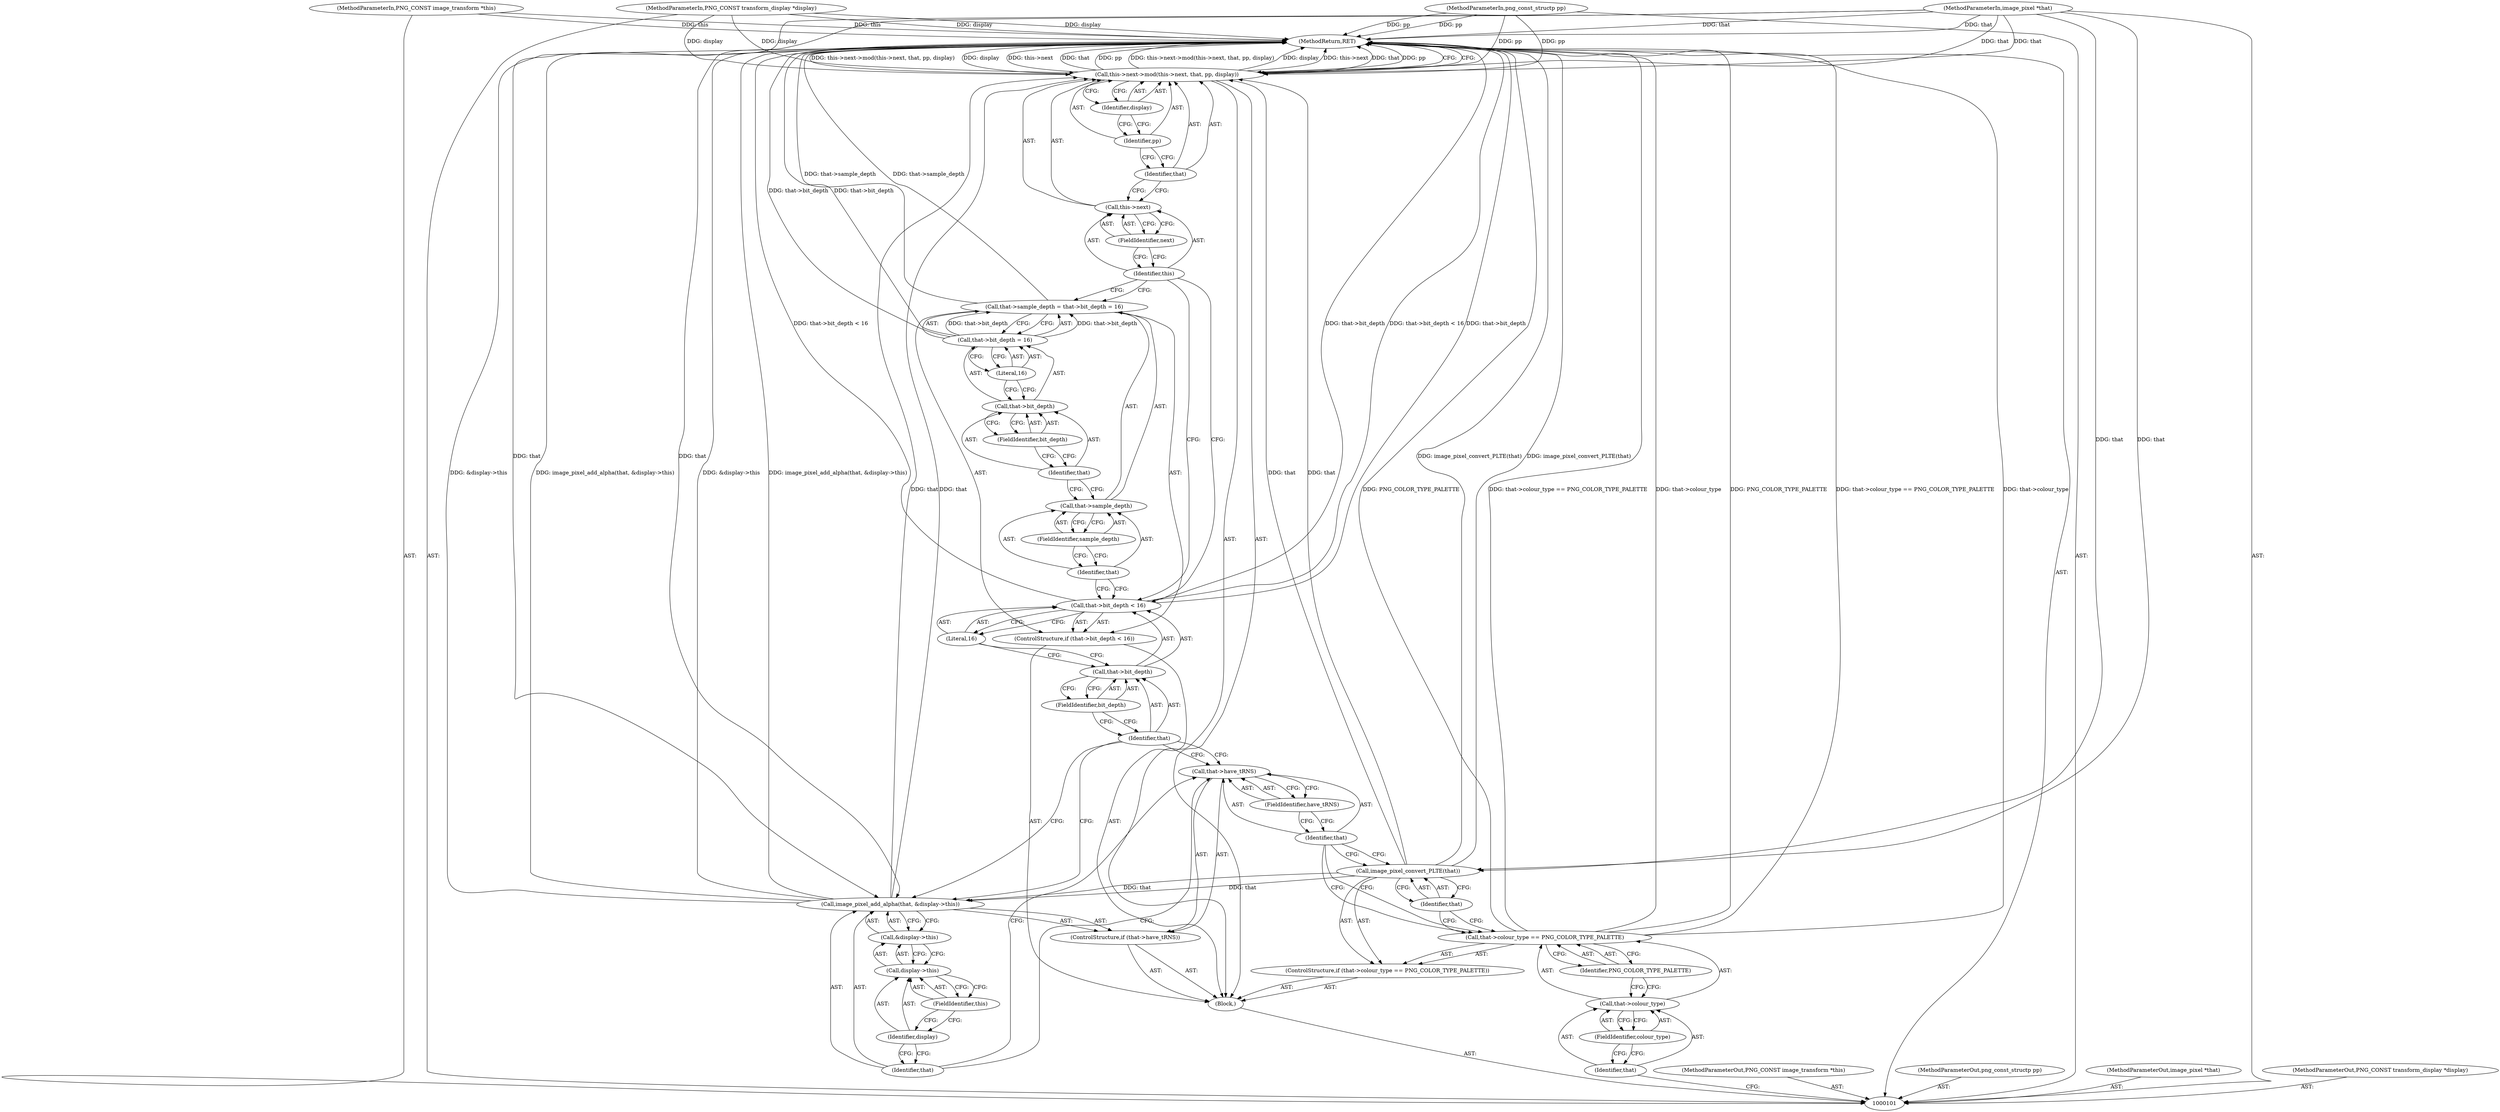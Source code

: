 digraph "1_Android_9d4853418ab2f754c2b63e091c29c5529b8b86ca_61" {
"1000147" [label="(MethodReturn,RET)"];
"1000102" [label="(MethodParameterIn,PNG_CONST image_transform *this)"];
"1000196" [label="(MethodParameterOut,PNG_CONST image_transform *this)"];
"1000114" [label="(Identifier,that)"];
"1000113" [label="(Call,image_pixel_convert_PLTE(that))"];
"1000118" [label="(FieldIdentifier,have_tRNS)"];
"1000115" [label="(ControlStructure,if (that->have_tRNS))"];
"1000116" [label="(Call,that->have_tRNS)"];
"1000117" [label="(Identifier,that)"];
"1000120" [label="(Identifier,that)"];
"1000121" [label="(Call,&display->this)"];
"1000122" [label="(Call,display->this)"];
"1000123" [label="(Identifier,display)"];
"1000124" [label="(FieldIdentifier,this)"];
"1000119" [label="(Call,image_pixel_add_alpha(that, &display->this))"];
"1000129" [label="(FieldIdentifier,bit_depth)"];
"1000130" [label="(Literal,16)"];
"1000125" [label="(ControlStructure,if (that->bit_depth < 16))"];
"1000126" [label="(Call,that->bit_depth < 16)"];
"1000127" [label="(Call,that->bit_depth)"];
"1000128" [label="(Identifier,that)"];
"1000134" [label="(FieldIdentifier,sample_depth)"];
"1000135" [label="(Call,that->bit_depth = 16)"];
"1000136" [label="(Call,that->bit_depth)"];
"1000137" [label="(Identifier,that)"];
"1000138" [label="(FieldIdentifier,bit_depth)"];
"1000139" [label="(Literal,16)"];
"1000131" [label="(Call,that->sample_depth = that->bit_depth = 16)"];
"1000132" [label="(Call,that->sample_depth)"];
"1000133" [label="(Identifier,that)"];
"1000140" [label="(Call,this->next->mod(this->next, that, pp, display))"];
"1000141" [label="(Call,this->next)"];
"1000142" [label="(Identifier,this)"];
"1000143" [label="(FieldIdentifier,next)"];
"1000144" [label="(Identifier,that)"];
"1000145" [label="(Identifier,pp)"];
"1000146" [label="(Identifier,display)"];
"1000104" [label="(MethodParameterIn,png_const_structp pp)"];
"1000198" [label="(MethodParameterOut,png_const_structp pp)"];
"1000103" [label="(MethodParameterIn,image_pixel *that)"];
"1000197" [label="(MethodParameterOut,image_pixel *that)"];
"1000105" [label="(MethodParameterIn,PNG_CONST transform_display *display)"];
"1000199" [label="(MethodParameterOut,PNG_CONST transform_display *display)"];
"1000106" [label="(Block,)"];
"1000107" [label="(ControlStructure,if (that->colour_type == PNG_COLOR_TYPE_PALETTE))"];
"1000111" [label="(FieldIdentifier,colour_type)"];
"1000112" [label="(Identifier,PNG_COLOR_TYPE_PALETTE)"];
"1000108" [label="(Call,that->colour_type == PNG_COLOR_TYPE_PALETTE)"];
"1000109" [label="(Call,that->colour_type)"];
"1000110" [label="(Identifier,that)"];
"1000147" -> "1000101"  [label="AST: "];
"1000147" -> "1000140"  [label="CFG: "];
"1000126" -> "1000147"  [label="DDG: that->bit_depth < 16"];
"1000126" -> "1000147"  [label="DDG: that->bit_depth"];
"1000108" -> "1000147"  [label="DDG: that->colour_type == PNG_COLOR_TYPE_PALETTE"];
"1000108" -> "1000147"  [label="DDG: that->colour_type"];
"1000108" -> "1000147"  [label="DDG: PNG_COLOR_TYPE_PALETTE"];
"1000104" -> "1000147"  [label="DDG: pp"];
"1000105" -> "1000147"  [label="DDG: display"];
"1000140" -> "1000147"  [label="DDG: this->next->mod(this->next, that, pp, display)"];
"1000140" -> "1000147"  [label="DDG: display"];
"1000140" -> "1000147"  [label="DDG: this->next"];
"1000140" -> "1000147"  [label="DDG: that"];
"1000140" -> "1000147"  [label="DDG: pp"];
"1000119" -> "1000147"  [label="DDG: &display->this"];
"1000119" -> "1000147"  [label="DDG: image_pixel_add_alpha(that, &display->this)"];
"1000131" -> "1000147"  [label="DDG: that->sample_depth"];
"1000103" -> "1000147"  [label="DDG: that"];
"1000102" -> "1000147"  [label="DDG: this"];
"1000113" -> "1000147"  [label="DDG: image_pixel_convert_PLTE(that)"];
"1000135" -> "1000147"  [label="DDG: that->bit_depth"];
"1000102" -> "1000101"  [label="AST: "];
"1000102" -> "1000147"  [label="DDG: this"];
"1000196" -> "1000101"  [label="AST: "];
"1000114" -> "1000113"  [label="AST: "];
"1000114" -> "1000108"  [label="CFG: "];
"1000113" -> "1000114"  [label="CFG: "];
"1000113" -> "1000107"  [label="AST: "];
"1000113" -> "1000114"  [label="CFG: "];
"1000114" -> "1000113"  [label="AST: "];
"1000117" -> "1000113"  [label="CFG: "];
"1000113" -> "1000147"  [label="DDG: image_pixel_convert_PLTE(that)"];
"1000103" -> "1000113"  [label="DDG: that"];
"1000113" -> "1000119"  [label="DDG: that"];
"1000113" -> "1000140"  [label="DDG: that"];
"1000118" -> "1000116"  [label="AST: "];
"1000118" -> "1000117"  [label="CFG: "];
"1000116" -> "1000118"  [label="CFG: "];
"1000115" -> "1000106"  [label="AST: "];
"1000116" -> "1000115"  [label="AST: "];
"1000119" -> "1000115"  [label="AST: "];
"1000116" -> "1000115"  [label="AST: "];
"1000116" -> "1000118"  [label="CFG: "];
"1000117" -> "1000116"  [label="AST: "];
"1000118" -> "1000116"  [label="AST: "];
"1000120" -> "1000116"  [label="CFG: "];
"1000128" -> "1000116"  [label="CFG: "];
"1000117" -> "1000116"  [label="AST: "];
"1000117" -> "1000113"  [label="CFG: "];
"1000117" -> "1000108"  [label="CFG: "];
"1000118" -> "1000117"  [label="CFG: "];
"1000120" -> "1000119"  [label="AST: "];
"1000120" -> "1000116"  [label="CFG: "];
"1000123" -> "1000120"  [label="CFG: "];
"1000121" -> "1000119"  [label="AST: "];
"1000121" -> "1000122"  [label="CFG: "];
"1000122" -> "1000121"  [label="AST: "];
"1000119" -> "1000121"  [label="CFG: "];
"1000122" -> "1000121"  [label="AST: "];
"1000122" -> "1000124"  [label="CFG: "];
"1000123" -> "1000122"  [label="AST: "];
"1000124" -> "1000122"  [label="AST: "];
"1000121" -> "1000122"  [label="CFG: "];
"1000123" -> "1000122"  [label="AST: "];
"1000123" -> "1000120"  [label="CFG: "];
"1000124" -> "1000123"  [label="CFG: "];
"1000124" -> "1000122"  [label="AST: "];
"1000124" -> "1000123"  [label="CFG: "];
"1000122" -> "1000124"  [label="CFG: "];
"1000119" -> "1000115"  [label="AST: "];
"1000119" -> "1000121"  [label="CFG: "];
"1000120" -> "1000119"  [label="AST: "];
"1000121" -> "1000119"  [label="AST: "];
"1000128" -> "1000119"  [label="CFG: "];
"1000119" -> "1000147"  [label="DDG: &display->this"];
"1000119" -> "1000147"  [label="DDG: image_pixel_add_alpha(that, &display->this)"];
"1000113" -> "1000119"  [label="DDG: that"];
"1000103" -> "1000119"  [label="DDG: that"];
"1000119" -> "1000140"  [label="DDG: that"];
"1000129" -> "1000127"  [label="AST: "];
"1000129" -> "1000128"  [label="CFG: "];
"1000127" -> "1000129"  [label="CFG: "];
"1000130" -> "1000126"  [label="AST: "];
"1000130" -> "1000127"  [label="CFG: "];
"1000126" -> "1000130"  [label="CFG: "];
"1000125" -> "1000106"  [label="AST: "];
"1000126" -> "1000125"  [label="AST: "];
"1000131" -> "1000125"  [label="AST: "];
"1000126" -> "1000125"  [label="AST: "];
"1000126" -> "1000130"  [label="CFG: "];
"1000127" -> "1000126"  [label="AST: "];
"1000130" -> "1000126"  [label="AST: "];
"1000133" -> "1000126"  [label="CFG: "];
"1000142" -> "1000126"  [label="CFG: "];
"1000126" -> "1000147"  [label="DDG: that->bit_depth < 16"];
"1000126" -> "1000147"  [label="DDG: that->bit_depth"];
"1000127" -> "1000126"  [label="AST: "];
"1000127" -> "1000129"  [label="CFG: "];
"1000128" -> "1000127"  [label="AST: "];
"1000129" -> "1000127"  [label="AST: "];
"1000130" -> "1000127"  [label="CFG: "];
"1000128" -> "1000127"  [label="AST: "];
"1000128" -> "1000119"  [label="CFG: "];
"1000128" -> "1000116"  [label="CFG: "];
"1000129" -> "1000128"  [label="CFG: "];
"1000134" -> "1000132"  [label="AST: "];
"1000134" -> "1000133"  [label="CFG: "];
"1000132" -> "1000134"  [label="CFG: "];
"1000135" -> "1000131"  [label="AST: "];
"1000135" -> "1000139"  [label="CFG: "];
"1000136" -> "1000135"  [label="AST: "];
"1000139" -> "1000135"  [label="AST: "];
"1000131" -> "1000135"  [label="CFG: "];
"1000135" -> "1000147"  [label="DDG: that->bit_depth"];
"1000135" -> "1000131"  [label="DDG: that->bit_depth"];
"1000136" -> "1000135"  [label="AST: "];
"1000136" -> "1000138"  [label="CFG: "];
"1000137" -> "1000136"  [label="AST: "];
"1000138" -> "1000136"  [label="AST: "];
"1000139" -> "1000136"  [label="CFG: "];
"1000137" -> "1000136"  [label="AST: "];
"1000137" -> "1000132"  [label="CFG: "];
"1000138" -> "1000137"  [label="CFG: "];
"1000138" -> "1000136"  [label="AST: "];
"1000138" -> "1000137"  [label="CFG: "];
"1000136" -> "1000138"  [label="CFG: "];
"1000139" -> "1000135"  [label="AST: "];
"1000139" -> "1000136"  [label="CFG: "];
"1000135" -> "1000139"  [label="CFG: "];
"1000131" -> "1000125"  [label="AST: "];
"1000131" -> "1000135"  [label="CFG: "];
"1000132" -> "1000131"  [label="AST: "];
"1000135" -> "1000131"  [label="AST: "];
"1000142" -> "1000131"  [label="CFG: "];
"1000131" -> "1000147"  [label="DDG: that->sample_depth"];
"1000135" -> "1000131"  [label="DDG: that->bit_depth"];
"1000132" -> "1000131"  [label="AST: "];
"1000132" -> "1000134"  [label="CFG: "];
"1000133" -> "1000132"  [label="AST: "];
"1000134" -> "1000132"  [label="AST: "];
"1000137" -> "1000132"  [label="CFG: "];
"1000133" -> "1000132"  [label="AST: "];
"1000133" -> "1000126"  [label="CFG: "];
"1000134" -> "1000133"  [label="CFG: "];
"1000140" -> "1000106"  [label="AST: "];
"1000140" -> "1000146"  [label="CFG: "];
"1000141" -> "1000140"  [label="AST: "];
"1000144" -> "1000140"  [label="AST: "];
"1000145" -> "1000140"  [label="AST: "];
"1000146" -> "1000140"  [label="AST: "];
"1000147" -> "1000140"  [label="CFG: "];
"1000140" -> "1000147"  [label="DDG: this->next->mod(this->next, that, pp, display)"];
"1000140" -> "1000147"  [label="DDG: display"];
"1000140" -> "1000147"  [label="DDG: this->next"];
"1000140" -> "1000147"  [label="DDG: that"];
"1000140" -> "1000147"  [label="DDG: pp"];
"1000113" -> "1000140"  [label="DDG: that"];
"1000119" -> "1000140"  [label="DDG: that"];
"1000103" -> "1000140"  [label="DDG: that"];
"1000104" -> "1000140"  [label="DDG: pp"];
"1000105" -> "1000140"  [label="DDG: display"];
"1000141" -> "1000140"  [label="AST: "];
"1000141" -> "1000143"  [label="CFG: "];
"1000142" -> "1000141"  [label="AST: "];
"1000143" -> "1000141"  [label="AST: "];
"1000144" -> "1000141"  [label="CFG: "];
"1000142" -> "1000141"  [label="AST: "];
"1000142" -> "1000131"  [label="CFG: "];
"1000142" -> "1000126"  [label="CFG: "];
"1000143" -> "1000142"  [label="CFG: "];
"1000143" -> "1000141"  [label="AST: "];
"1000143" -> "1000142"  [label="CFG: "];
"1000141" -> "1000143"  [label="CFG: "];
"1000144" -> "1000140"  [label="AST: "];
"1000144" -> "1000141"  [label="CFG: "];
"1000145" -> "1000144"  [label="CFG: "];
"1000145" -> "1000140"  [label="AST: "];
"1000145" -> "1000144"  [label="CFG: "];
"1000146" -> "1000145"  [label="CFG: "];
"1000146" -> "1000140"  [label="AST: "];
"1000146" -> "1000145"  [label="CFG: "];
"1000140" -> "1000146"  [label="CFG: "];
"1000104" -> "1000101"  [label="AST: "];
"1000104" -> "1000147"  [label="DDG: pp"];
"1000104" -> "1000140"  [label="DDG: pp"];
"1000198" -> "1000101"  [label="AST: "];
"1000103" -> "1000101"  [label="AST: "];
"1000103" -> "1000147"  [label="DDG: that"];
"1000103" -> "1000113"  [label="DDG: that"];
"1000103" -> "1000119"  [label="DDG: that"];
"1000103" -> "1000140"  [label="DDG: that"];
"1000197" -> "1000101"  [label="AST: "];
"1000105" -> "1000101"  [label="AST: "];
"1000105" -> "1000147"  [label="DDG: display"];
"1000105" -> "1000140"  [label="DDG: display"];
"1000199" -> "1000101"  [label="AST: "];
"1000106" -> "1000101"  [label="AST: "];
"1000107" -> "1000106"  [label="AST: "];
"1000115" -> "1000106"  [label="AST: "];
"1000125" -> "1000106"  [label="AST: "];
"1000140" -> "1000106"  [label="AST: "];
"1000107" -> "1000106"  [label="AST: "];
"1000108" -> "1000107"  [label="AST: "];
"1000113" -> "1000107"  [label="AST: "];
"1000111" -> "1000109"  [label="AST: "];
"1000111" -> "1000110"  [label="CFG: "];
"1000109" -> "1000111"  [label="CFG: "];
"1000112" -> "1000108"  [label="AST: "];
"1000112" -> "1000109"  [label="CFG: "];
"1000108" -> "1000112"  [label="CFG: "];
"1000108" -> "1000107"  [label="AST: "];
"1000108" -> "1000112"  [label="CFG: "];
"1000109" -> "1000108"  [label="AST: "];
"1000112" -> "1000108"  [label="AST: "];
"1000114" -> "1000108"  [label="CFG: "];
"1000117" -> "1000108"  [label="CFG: "];
"1000108" -> "1000147"  [label="DDG: that->colour_type == PNG_COLOR_TYPE_PALETTE"];
"1000108" -> "1000147"  [label="DDG: that->colour_type"];
"1000108" -> "1000147"  [label="DDG: PNG_COLOR_TYPE_PALETTE"];
"1000109" -> "1000108"  [label="AST: "];
"1000109" -> "1000111"  [label="CFG: "];
"1000110" -> "1000109"  [label="AST: "];
"1000111" -> "1000109"  [label="AST: "];
"1000112" -> "1000109"  [label="CFG: "];
"1000110" -> "1000109"  [label="AST: "];
"1000110" -> "1000101"  [label="CFG: "];
"1000111" -> "1000110"  [label="CFG: "];
}
